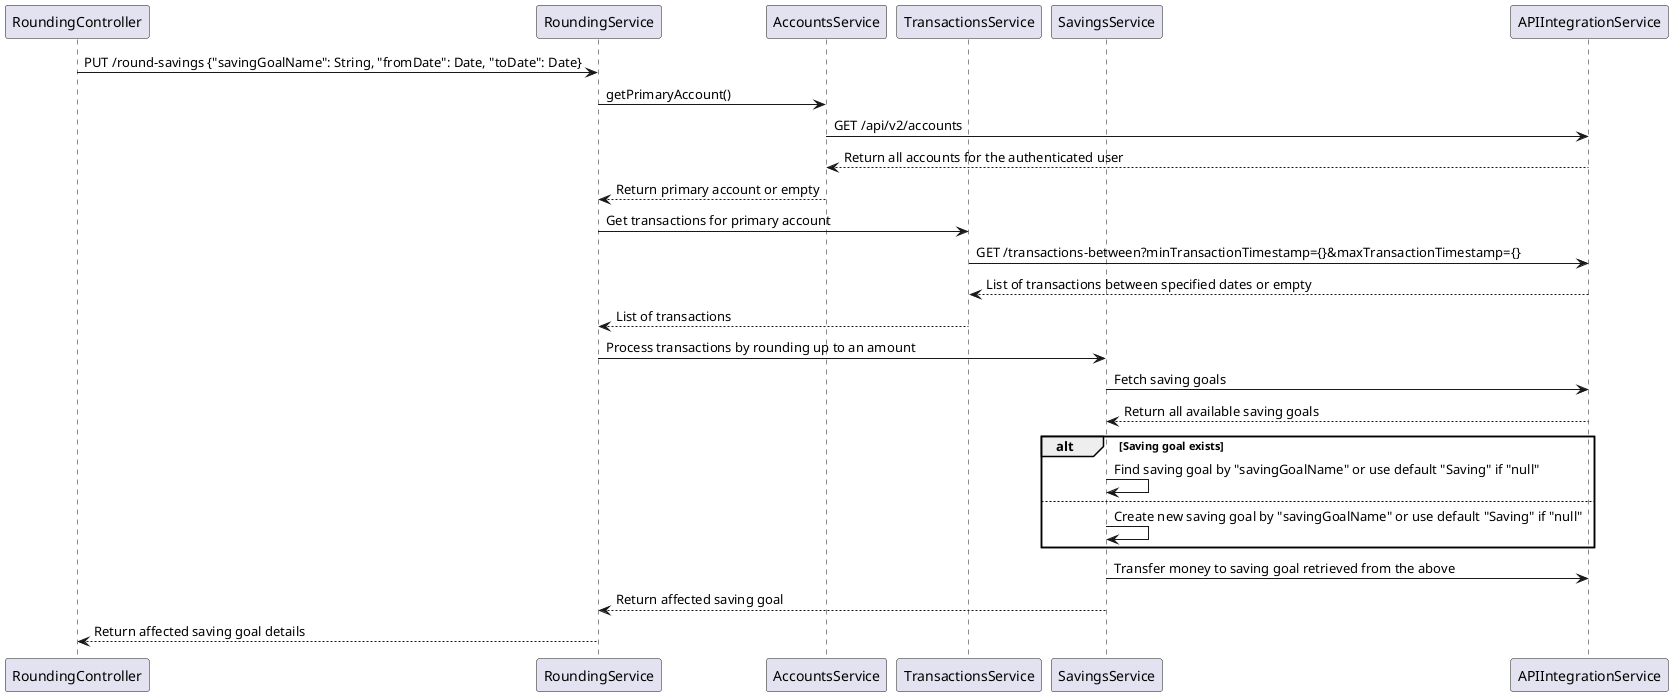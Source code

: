 @startuml
participant RoundingController
participant RoundingService
participant AccountsService
participant TransactionsService
participant SavingsService
participant APIIntegrationService

RoundingController -> RoundingService: PUT /round-savings {"savingGoalName": String, "fromDate": Date, "toDate": Date}
RoundingService -> AccountsService: getPrimaryAccount()
AccountsService -> APIIntegrationService: GET /api/v2/accounts
APIIntegrationService --> AccountsService: Return all accounts for the authenticated user
AccountsService --> RoundingService: Return primary account or empty

RoundingService -> TransactionsService: Get transactions for primary account
TransactionsService -> APIIntegrationService: GET /transactions-between?minTransactionTimestamp={}&maxTransactionTimestamp={}
APIIntegrationService --> TransactionsService: List of transactions between specified dates or empty
TransactionsService --> RoundingService: List of transactions

RoundingService -> SavingsService: Process transactions by rounding up to an amount
SavingsService -> APIIntegrationService: Fetch saving goals
APIIntegrationService --> SavingsService: Return all available saving goals

alt Saving goal exists
    SavingsService -> SavingsService: Find saving goal by "savingGoalName" or use default "Saving" if "null"
else
    SavingsService -> SavingsService: Create new saving goal by "savingGoalName" or use default "Saving" if "null"
end

SavingsService -> APIIntegrationService: Transfer money to saving goal retrieved from the above
SavingsService --> RoundingService: Return affected saving goal

RoundingService --> RoundingController: Return affected saving goal details
@enduml